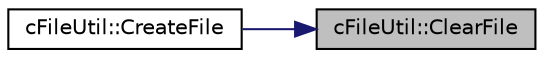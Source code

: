 digraph "cFileUtil::ClearFile"
{
 // LATEX_PDF_SIZE
  edge [fontname="Helvetica",fontsize="10",labelfontname="Helvetica",labelfontsize="10"];
  node [fontname="Helvetica",fontsize="10",shape=record];
  rankdir="RL";
  Node1 [label="cFileUtil::ClearFile",height=0.2,width=0.4,color="black", fillcolor="grey75", style="filled", fontcolor="black",tooltip=" "];
  Node1 -> Node2 [dir="back",color="midnightblue",fontsize="10",style="solid",fontname="Helvetica"];
  Node2 [label="cFileUtil::CreateFile",height=0.2,width=0.4,color="black", fillcolor="white", style="filled",URL="$classc_file_util.html#a5c4cc037b3813579bb1893b877d6f5c8",tooltip=" "];
}
